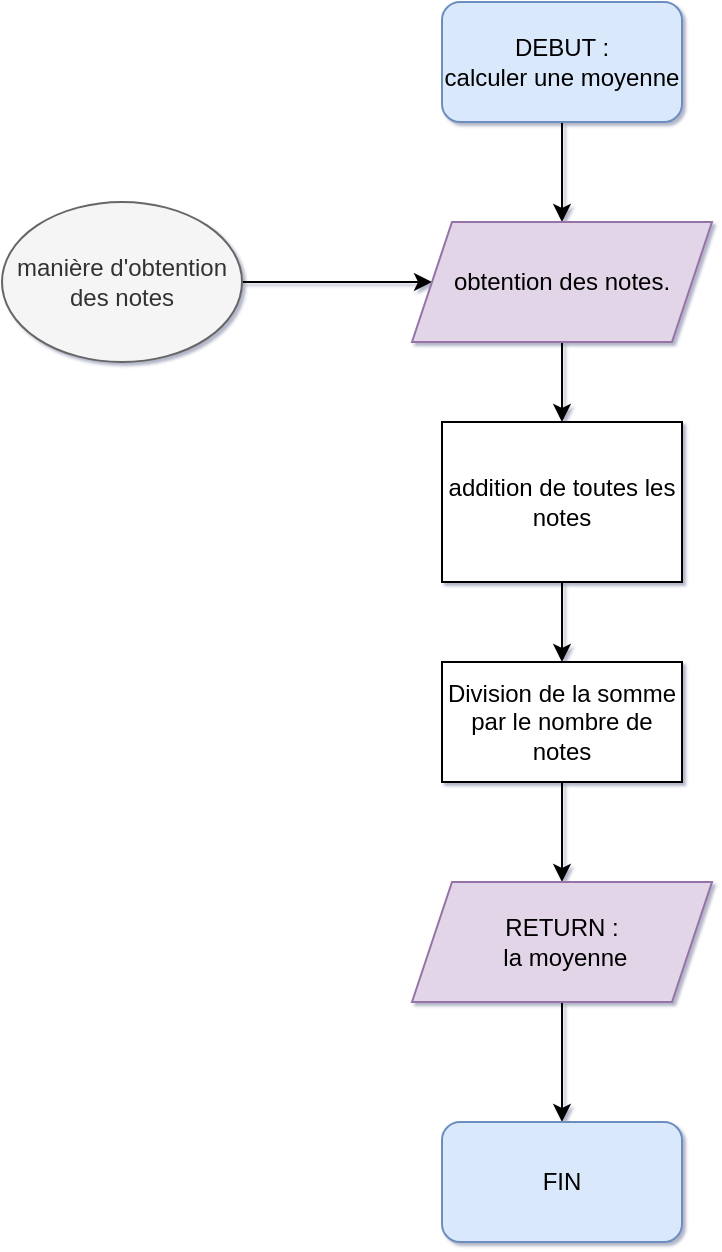 <mxfile version="13.9.9" type="device"><diagram id="Evo6014KrSf0YFLXN0Kt" name="Page-1"><mxGraphModel dx="1038" dy="673" grid="1" gridSize="10" guides="1" tooltips="1" connect="1" arrows="1" fold="1" page="1" pageScale="1" pageWidth="850" pageHeight="1100" math="0" shadow="1"><root><mxCell id="0"/><mxCell id="1" parent="0"/><mxCell id="9EUo3h7qAUZ7mdV_HwIG-6" style="edgeStyle=orthogonalEdgeStyle;rounded=0;orthogonalLoop=1;jettySize=auto;html=1;entryX=0.5;entryY=0;entryDx=0;entryDy=0;" parent="1" source="9EUo3h7qAUZ7mdV_HwIG-1" target="9EUo3h7qAUZ7mdV_HwIG-4" edge="1"><mxGeometry relative="1" as="geometry"/></mxCell><mxCell id="9EUo3h7qAUZ7mdV_HwIG-1" value="DEBUT : &lt;br&gt;calculer une moyenne" style="rounded=1;whiteSpace=wrap;html=1;fillColor=#dae8fc;strokeColor=#6c8ebf;" parent="1" vertex="1"><mxGeometry x="300" y="60" width="120" height="60" as="geometry"/></mxCell><mxCell id="9EUo3h7qAUZ7mdV_HwIG-5" style="edgeStyle=orthogonalEdgeStyle;rounded=0;orthogonalLoop=1;jettySize=auto;html=1;entryX=0;entryY=0.5;entryDx=0;entryDy=0;" parent="1" source="9EUo3h7qAUZ7mdV_HwIG-3" target="9EUo3h7qAUZ7mdV_HwIG-4" edge="1"><mxGeometry relative="1" as="geometry"/></mxCell><mxCell id="9EUo3h7qAUZ7mdV_HwIG-3" value="manière d'obtention des notes" style="ellipse;whiteSpace=wrap;html=1;fillColor=#f5f5f5;strokeColor=#666666;fontColor=#333333;" parent="1" vertex="1"><mxGeometry x="80" y="160" width="120" height="80" as="geometry"/></mxCell><mxCell id="9EUo3h7qAUZ7mdV_HwIG-7" style="edgeStyle=orthogonalEdgeStyle;rounded=0;orthogonalLoop=1;jettySize=auto;html=1;" parent="1" source="9EUo3h7qAUZ7mdV_HwIG-4" target="9EUo3h7qAUZ7mdV_HwIG-8" edge="1"><mxGeometry relative="1" as="geometry"><mxPoint x="360" y="290" as="targetPoint"/></mxGeometry></mxCell><mxCell id="9EUo3h7qAUZ7mdV_HwIG-4" value="obtention des notes.&lt;br&gt;" style="shape=parallelogram;perimeter=parallelogramPerimeter;whiteSpace=wrap;html=1;fixedSize=1;fillColor=#e1d5e7;strokeColor=#9673a6;" parent="1" vertex="1"><mxGeometry x="285" y="170" width="150" height="60" as="geometry"/></mxCell><mxCell id="9EUo3h7qAUZ7mdV_HwIG-9" style="edgeStyle=orthogonalEdgeStyle;rounded=0;orthogonalLoop=1;jettySize=auto;html=1;" parent="1" source="9EUo3h7qAUZ7mdV_HwIG-8" target="9EUo3h7qAUZ7mdV_HwIG-10" edge="1"><mxGeometry relative="1" as="geometry"><mxPoint x="360" y="390" as="targetPoint"/></mxGeometry></mxCell><mxCell id="9EUo3h7qAUZ7mdV_HwIG-8" value="addition de toutes les notes" style="rounded=0;whiteSpace=wrap;html=1;" parent="1" vertex="1"><mxGeometry x="300" y="270" width="120" height="80" as="geometry"/></mxCell><mxCell id="9EUo3h7qAUZ7mdV_HwIG-11" style="edgeStyle=orthogonalEdgeStyle;rounded=0;orthogonalLoop=1;jettySize=auto;html=1;entryX=0.5;entryY=0;entryDx=0;entryDy=0;" parent="1" source="9EUo3h7qAUZ7mdV_HwIG-10" target="9EUo3h7qAUZ7mdV_HwIG-12" edge="1"><mxGeometry relative="1" as="geometry"><mxPoint x="360" y="490" as="targetPoint"/></mxGeometry></mxCell><mxCell id="9EUo3h7qAUZ7mdV_HwIG-10" value="Division de la somme par le nombre de notes" style="rounded=0;whiteSpace=wrap;html=1;" parent="1" vertex="1"><mxGeometry x="300" y="390" width="120" height="60" as="geometry"/></mxCell><mxCell id="9EUo3h7qAUZ7mdV_HwIG-13" style="edgeStyle=orthogonalEdgeStyle;rounded=0;orthogonalLoop=1;jettySize=auto;html=1;entryX=0.5;entryY=0;entryDx=0;entryDy=0;" parent="1" source="9EUo3h7qAUZ7mdV_HwIG-12" target="9EUo3h7qAUZ7mdV_HwIG-15" edge="1"><mxGeometry relative="1" as="geometry"><mxPoint x="360" y="620" as="targetPoint"/></mxGeometry></mxCell><mxCell id="9EUo3h7qAUZ7mdV_HwIG-12" value="RETURN :&lt;br&gt;&amp;nbsp;la moyenne" style="shape=parallelogram;perimeter=parallelogramPerimeter;whiteSpace=wrap;html=1;fixedSize=1;fillColor=#e1d5e7;strokeColor=#9673a6;" parent="1" vertex="1"><mxGeometry x="285" y="500" width="150" height="60" as="geometry"/></mxCell><mxCell id="9EUo3h7qAUZ7mdV_HwIG-15" value="FIN" style="rounded=1;whiteSpace=wrap;html=1;fillColor=#dae8fc;strokeColor=#6c8ebf;" parent="1" vertex="1"><mxGeometry x="300" y="620" width="120" height="60" as="geometry"/></mxCell></root></mxGraphModel></diagram></mxfile>
